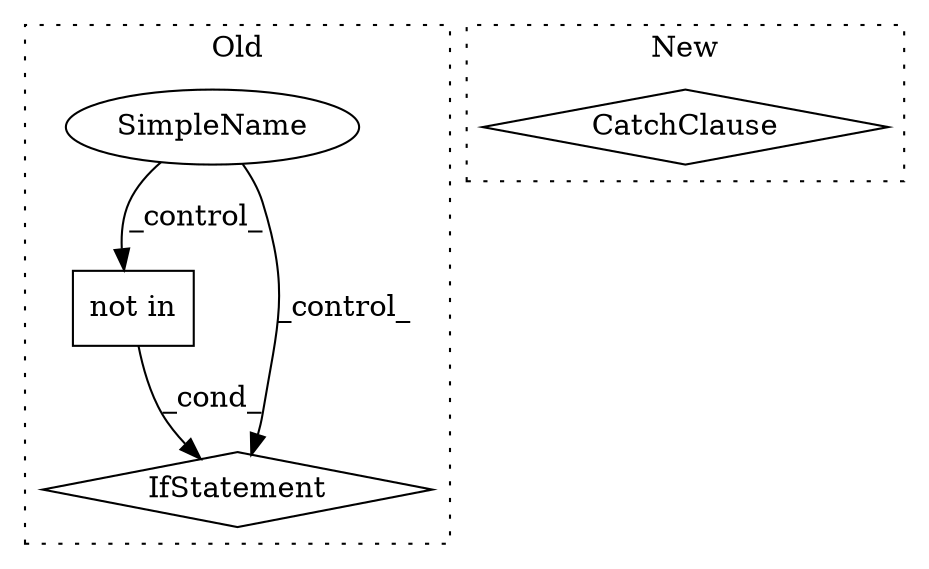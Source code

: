 digraph G {
subgraph cluster0 {
1 [label="not in" a="108" s="2189" l="31" shape="box"];
3 [label="IfStatement" a="25" s="2175,2220" l="14,2" shape="diamond"];
4 [label="SimpleName" a="42" s="" l="" shape="ellipse"];
label = "Old";
style="dotted";
}
subgraph cluster1 {
2 [label="CatchClause" a="12" s="2263,2307" l="15,2" shape="diamond"];
label = "New";
style="dotted";
}
1 -> 3 [label="_cond_"];
4 -> 3 [label="_control_"];
4 -> 1 [label="_control_"];
}